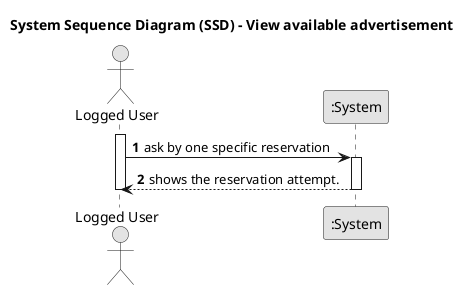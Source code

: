 @startuml
skinparam monochrome true
skinparam packageStyle rectangle
skinparam shadowing false

title System Sequence Diagram (SSD) - View available advertisement

autonumber

actor "Logged User" as User
participant ":System" as System

activate User

    User -> System : ask by one specific reservation
    activate System

        System --> User : shows the reservation attempt.
    deactivate System


deactivate User
@enduml